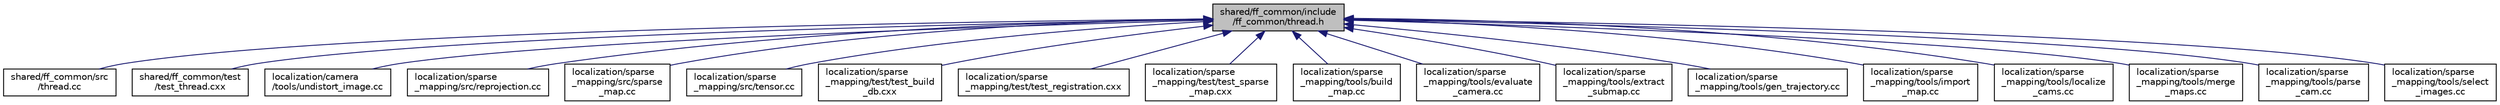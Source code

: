 digraph "shared/ff_common/include/ff_common/thread.h"
{
 // LATEX_PDF_SIZE
  edge [fontname="Helvetica",fontsize="10",labelfontname="Helvetica",labelfontsize="10"];
  node [fontname="Helvetica",fontsize="10",shape=record];
  Node1 [label="shared/ff_common/include\l/ff_common/thread.h",height=0.2,width=0.4,color="black", fillcolor="grey75", style="filled", fontcolor="black",tooltip=" "];
  Node1 -> Node2 [dir="back",color="midnightblue",fontsize="10",style="solid",fontname="Helvetica"];
  Node2 [label="shared/ff_common/src\l/thread.cc",height=0.2,width=0.4,color="black", fillcolor="white", style="filled",URL="$thread_8cc.html",tooltip=" "];
  Node1 -> Node3 [dir="back",color="midnightblue",fontsize="10",style="solid",fontname="Helvetica"];
  Node3 [label="shared/ff_common/test\l/test_thread.cxx",height=0.2,width=0.4,color="black", fillcolor="white", style="filled",URL="$test__thread_8cxx.html",tooltip=" "];
  Node1 -> Node4 [dir="back",color="midnightblue",fontsize="10",style="solid",fontname="Helvetica"];
  Node4 [label="localization/camera\l/tools/undistort_image.cc",height=0.2,width=0.4,color="black", fillcolor="white", style="filled",URL="$undistort__image_8cc.html",tooltip=" "];
  Node1 -> Node5 [dir="back",color="midnightblue",fontsize="10",style="solid",fontname="Helvetica"];
  Node5 [label="localization/sparse\l_mapping/src/reprojection.cc",height=0.2,width=0.4,color="black", fillcolor="white", style="filled",URL="$reprojection_8cc.html",tooltip=" "];
  Node1 -> Node6 [dir="back",color="midnightblue",fontsize="10",style="solid",fontname="Helvetica"];
  Node6 [label="localization/sparse\l_mapping/src/sparse\l_map.cc",height=0.2,width=0.4,color="black", fillcolor="white", style="filled",URL="$sparse__map_8cc.html",tooltip=" "];
  Node1 -> Node7 [dir="back",color="midnightblue",fontsize="10",style="solid",fontname="Helvetica"];
  Node7 [label="localization/sparse\l_mapping/src/tensor.cc",height=0.2,width=0.4,color="black", fillcolor="white", style="filled",URL="$tensor_8cc.html",tooltip=" "];
  Node1 -> Node8 [dir="back",color="midnightblue",fontsize="10",style="solid",fontname="Helvetica"];
  Node8 [label="localization/sparse\l_mapping/test/test_build\l_db.cxx",height=0.2,width=0.4,color="black", fillcolor="white", style="filled",URL="$test__build__db_8cxx.html",tooltip=" "];
  Node1 -> Node9 [dir="back",color="midnightblue",fontsize="10",style="solid",fontname="Helvetica"];
  Node9 [label="localization/sparse\l_mapping/test/test_registration.cxx",height=0.2,width=0.4,color="black", fillcolor="white", style="filled",URL="$test__registration_8cxx.html",tooltip=" "];
  Node1 -> Node10 [dir="back",color="midnightblue",fontsize="10",style="solid",fontname="Helvetica"];
  Node10 [label="localization/sparse\l_mapping/test/test_sparse\l_map.cxx",height=0.2,width=0.4,color="black", fillcolor="white", style="filled",URL="$test__sparse__map_8cxx.html",tooltip=" "];
  Node1 -> Node11 [dir="back",color="midnightblue",fontsize="10",style="solid",fontname="Helvetica"];
  Node11 [label="localization/sparse\l_mapping/tools/build\l_map.cc",height=0.2,width=0.4,color="black", fillcolor="white", style="filled",URL="$build__map_8cc.html",tooltip=" "];
  Node1 -> Node12 [dir="back",color="midnightblue",fontsize="10",style="solid",fontname="Helvetica"];
  Node12 [label="localization/sparse\l_mapping/tools/evaluate\l_camera.cc",height=0.2,width=0.4,color="black", fillcolor="white", style="filled",URL="$evaluate__camera_8cc.html",tooltip=" "];
  Node1 -> Node13 [dir="back",color="midnightblue",fontsize="10",style="solid",fontname="Helvetica"];
  Node13 [label="localization/sparse\l_mapping/tools/extract\l_submap.cc",height=0.2,width=0.4,color="black", fillcolor="white", style="filled",URL="$extract__submap_8cc.html",tooltip=" "];
  Node1 -> Node14 [dir="back",color="midnightblue",fontsize="10",style="solid",fontname="Helvetica"];
  Node14 [label="localization/sparse\l_mapping/tools/gen_trajectory.cc",height=0.2,width=0.4,color="black", fillcolor="white", style="filled",URL="$gen__trajectory_8cc.html",tooltip=" "];
  Node1 -> Node15 [dir="back",color="midnightblue",fontsize="10",style="solid",fontname="Helvetica"];
  Node15 [label="localization/sparse\l_mapping/tools/import\l_map.cc",height=0.2,width=0.4,color="black", fillcolor="white", style="filled",URL="$import__map_8cc.html",tooltip=" "];
  Node1 -> Node16 [dir="back",color="midnightblue",fontsize="10",style="solid",fontname="Helvetica"];
  Node16 [label="localization/sparse\l_mapping/tools/localize\l_cams.cc",height=0.2,width=0.4,color="black", fillcolor="white", style="filled",URL="$localize__cams_8cc.html",tooltip=" "];
  Node1 -> Node17 [dir="back",color="midnightblue",fontsize="10",style="solid",fontname="Helvetica"];
  Node17 [label="localization/sparse\l_mapping/tools/merge\l_maps.cc",height=0.2,width=0.4,color="black", fillcolor="white", style="filled",URL="$merge__maps_8cc.html",tooltip=" "];
  Node1 -> Node18 [dir="back",color="midnightblue",fontsize="10",style="solid",fontname="Helvetica"];
  Node18 [label="localization/sparse\l_mapping/tools/parse\l_cam.cc",height=0.2,width=0.4,color="black", fillcolor="white", style="filled",URL="$parse__cam_8cc.html",tooltip=" "];
  Node1 -> Node19 [dir="back",color="midnightblue",fontsize="10",style="solid",fontname="Helvetica"];
  Node19 [label="localization/sparse\l_mapping/tools/select\l_images.cc",height=0.2,width=0.4,color="black", fillcolor="white", style="filled",URL="$select__images_8cc.html",tooltip=" "];
}
